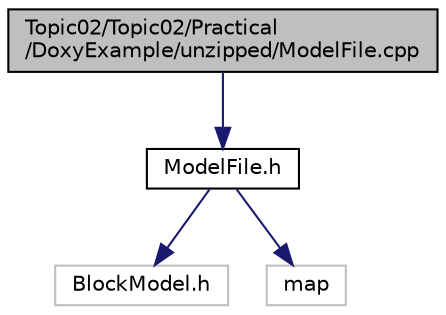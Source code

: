 digraph "Topic02/Topic02/Practical/DoxyExample/unzipped/ModelFile.cpp"
{
  edge [fontname="Helvetica",fontsize="10",labelfontname="Helvetica",labelfontsize="10"];
  node [fontname="Helvetica",fontsize="10",shape=record];
  Node0 [label="Topic02/Topic02/Practical\l/DoxyExample/unzipped/ModelFile.cpp",height=0.2,width=0.4,color="black", fillcolor="grey75", style="filled", fontcolor="black"];
  Node0 -> Node1 [color="midnightblue",fontsize="10",style="solid",fontname="Helvetica"];
  Node1 [label="ModelFile.h",height=0.2,width=0.4,color="black", fillcolor="white", style="filled",URL="$_topic02_2_topic02_2_practical_2_doxy_example_2unzipped_2_model_file_8h.html"];
  Node1 -> Node2 [color="midnightblue",fontsize="10",style="solid",fontname="Helvetica"];
  Node2 [label="BlockModel.h",height=0.2,width=0.4,color="grey75", fillcolor="white", style="filled"];
  Node1 -> Node3 [color="midnightblue",fontsize="10",style="solid",fontname="Helvetica"];
  Node3 [label="map",height=0.2,width=0.4,color="grey75", fillcolor="white", style="filled"];
}
